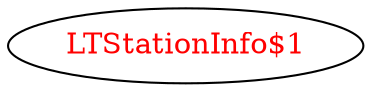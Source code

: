 digraph dependencyGraph {
 concentrate=true;
 ranksep="2.0";
 rankdir="LR"; 
 splines="ortho";
"LTStationInfo$1" [fontcolor="red"];
}